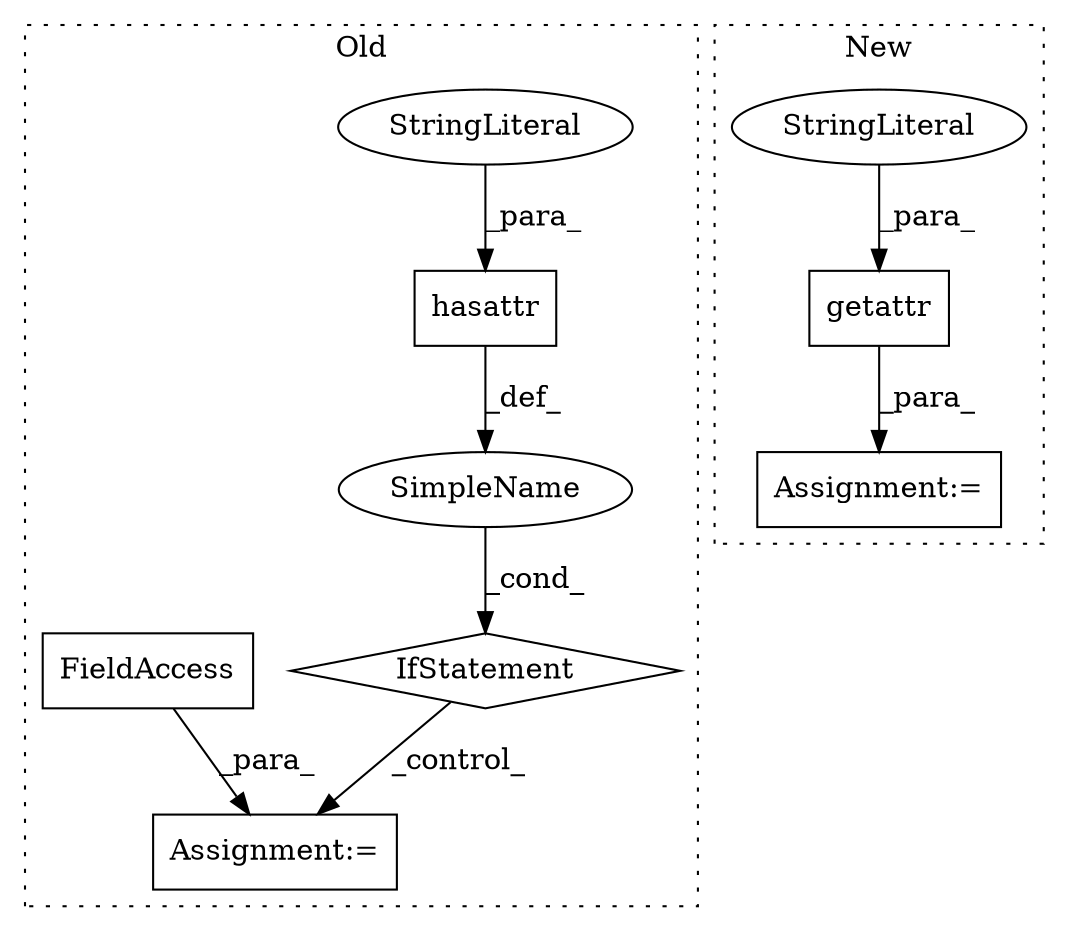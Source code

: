 digraph G {
subgraph cluster0 {
1 [label="hasattr" a="32" s="8660,8690" l="8,1" shape="box"];
4 [label="StringLiteral" a="45" s="8673" l="17" shape="ellipse"];
5 [label="IfStatement" a="25" s="8656,8691" l="4,2" shape="diamond"];
6 [label="SimpleName" a="42" s="" l="" shape="ellipse"];
7 [label="Assignment:=" a="7" s="8716" l="1" shape="box"];
9 [label="FieldAccess" a="22" s="8717" l="20" shape="box"];
label = "Old";
style="dotted";
}
subgraph cluster1 {
2 [label="getattr" a="32" s="9488,9534" l="8,1" shape="box"];
3 [label="StringLiteral" a="45" s="9501" l="17" shape="ellipse"];
8 [label="Assignment:=" a="7" s="9487" l="1" shape="box"];
label = "New";
style="dotted";
}
1 -> 6 [label="_def_"];
2 -> 8 [label="_para_"];
3 -> 2 [label="_para_"];
4 -> 1 [label="_para_"];
5 -> 7 [label="_control_"];
6 -> 5 [label="_cond_"];
9 -> 7 [label="_para_"];
}